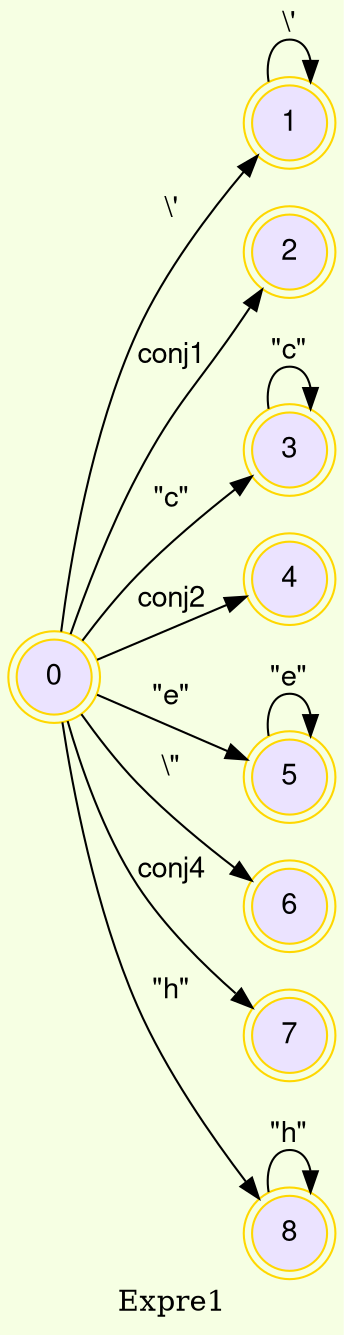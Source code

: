 digraph finite_state_machine {
	bgcolor = "#F6FFE3"
	node [fontname="Helvetica,Arial,sans-serif" ]
	edge [fontname="Helvetica,Arial,sans-serif"]
	rankdir=LR;
	node [shape = doublecircle, color = gold fillcolor="#EBE3FF" style =filled];
0,1,2,3,4,5,6,7,8;
	node [shape = circle, color = "#2CB5FF" fillcolor="#E3FFFA" style =filled];

0->1[label = "\\'"];
0->2[label = "conj1"];
0->3[label = "\"c\""];
0->4[label = "conj2"];
0->5[label = "\"e\""];
0->6[label = "\\\""];
0->7[label = "conj4"];
0->8[label = "\"h\""];
1->1[label = "\\'"];
3->3[label = "\"c\""];
5->5[label = "\"e\""];
8->8[label = "\"h\""];
label= Expre1}